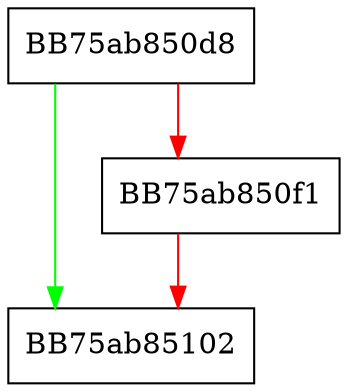 digraph GetVssApiVersion {
  node [shape="box"];
  graph [splines=ortho];
  BB75ab850d8 -> BB75ab85102 [color="green"];
  BB75ab850d8 -> BB75ab850f1 [color="red"];
  BB75ab850f1 -> BB75ab85102 [color="red"];
}